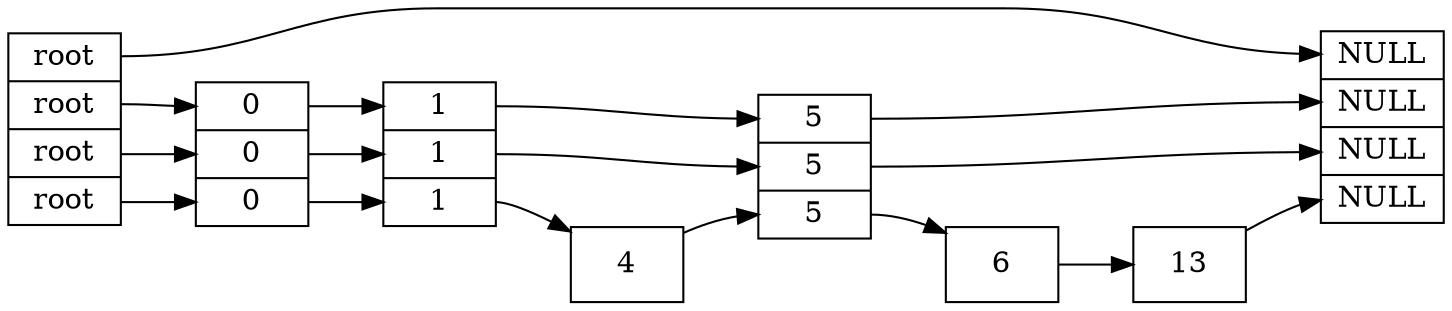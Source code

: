 digraph list {
rankdir=LR;
node [shape=record;]
root [label="<3> root | <2> root | <1> root | <0> root"];
NULL [label="<3> NULL | <2> NULL | <1> NULL | <0> NULL"];
root:3 -> NULL:3 ;
0 [label="<2> 0 | <1> 0 | <0> 0"];
root:2 -> 0:2 ;
1 [label="<2> 1 | <1> 1 | <0> 1"];
0:2 -> 1:2 ;
5 [label="<2> 5 | <1> 5 | <0> 5"];
1:2 -> 5:2 ;
5:2 -> NULL:2 ;
root:1 -> 0:1 ;
0:1 -> 1:1 ;
1:1 -> 5:1 ;
5:1 -> NULL:1 ;
root:0 -> 0:0 ;
0:0 -> 1:0 ;
4 [label="<0> 4"];
1:0 -> 4:0 ;
4:0 -> 5:0 ;
6 [label="<0> 6"];
5:0 -> 6:0 ;
13 [label="<0> 13"];
6:0 -> 13:0 ;
13:0 -> NULL:0 ;
}

